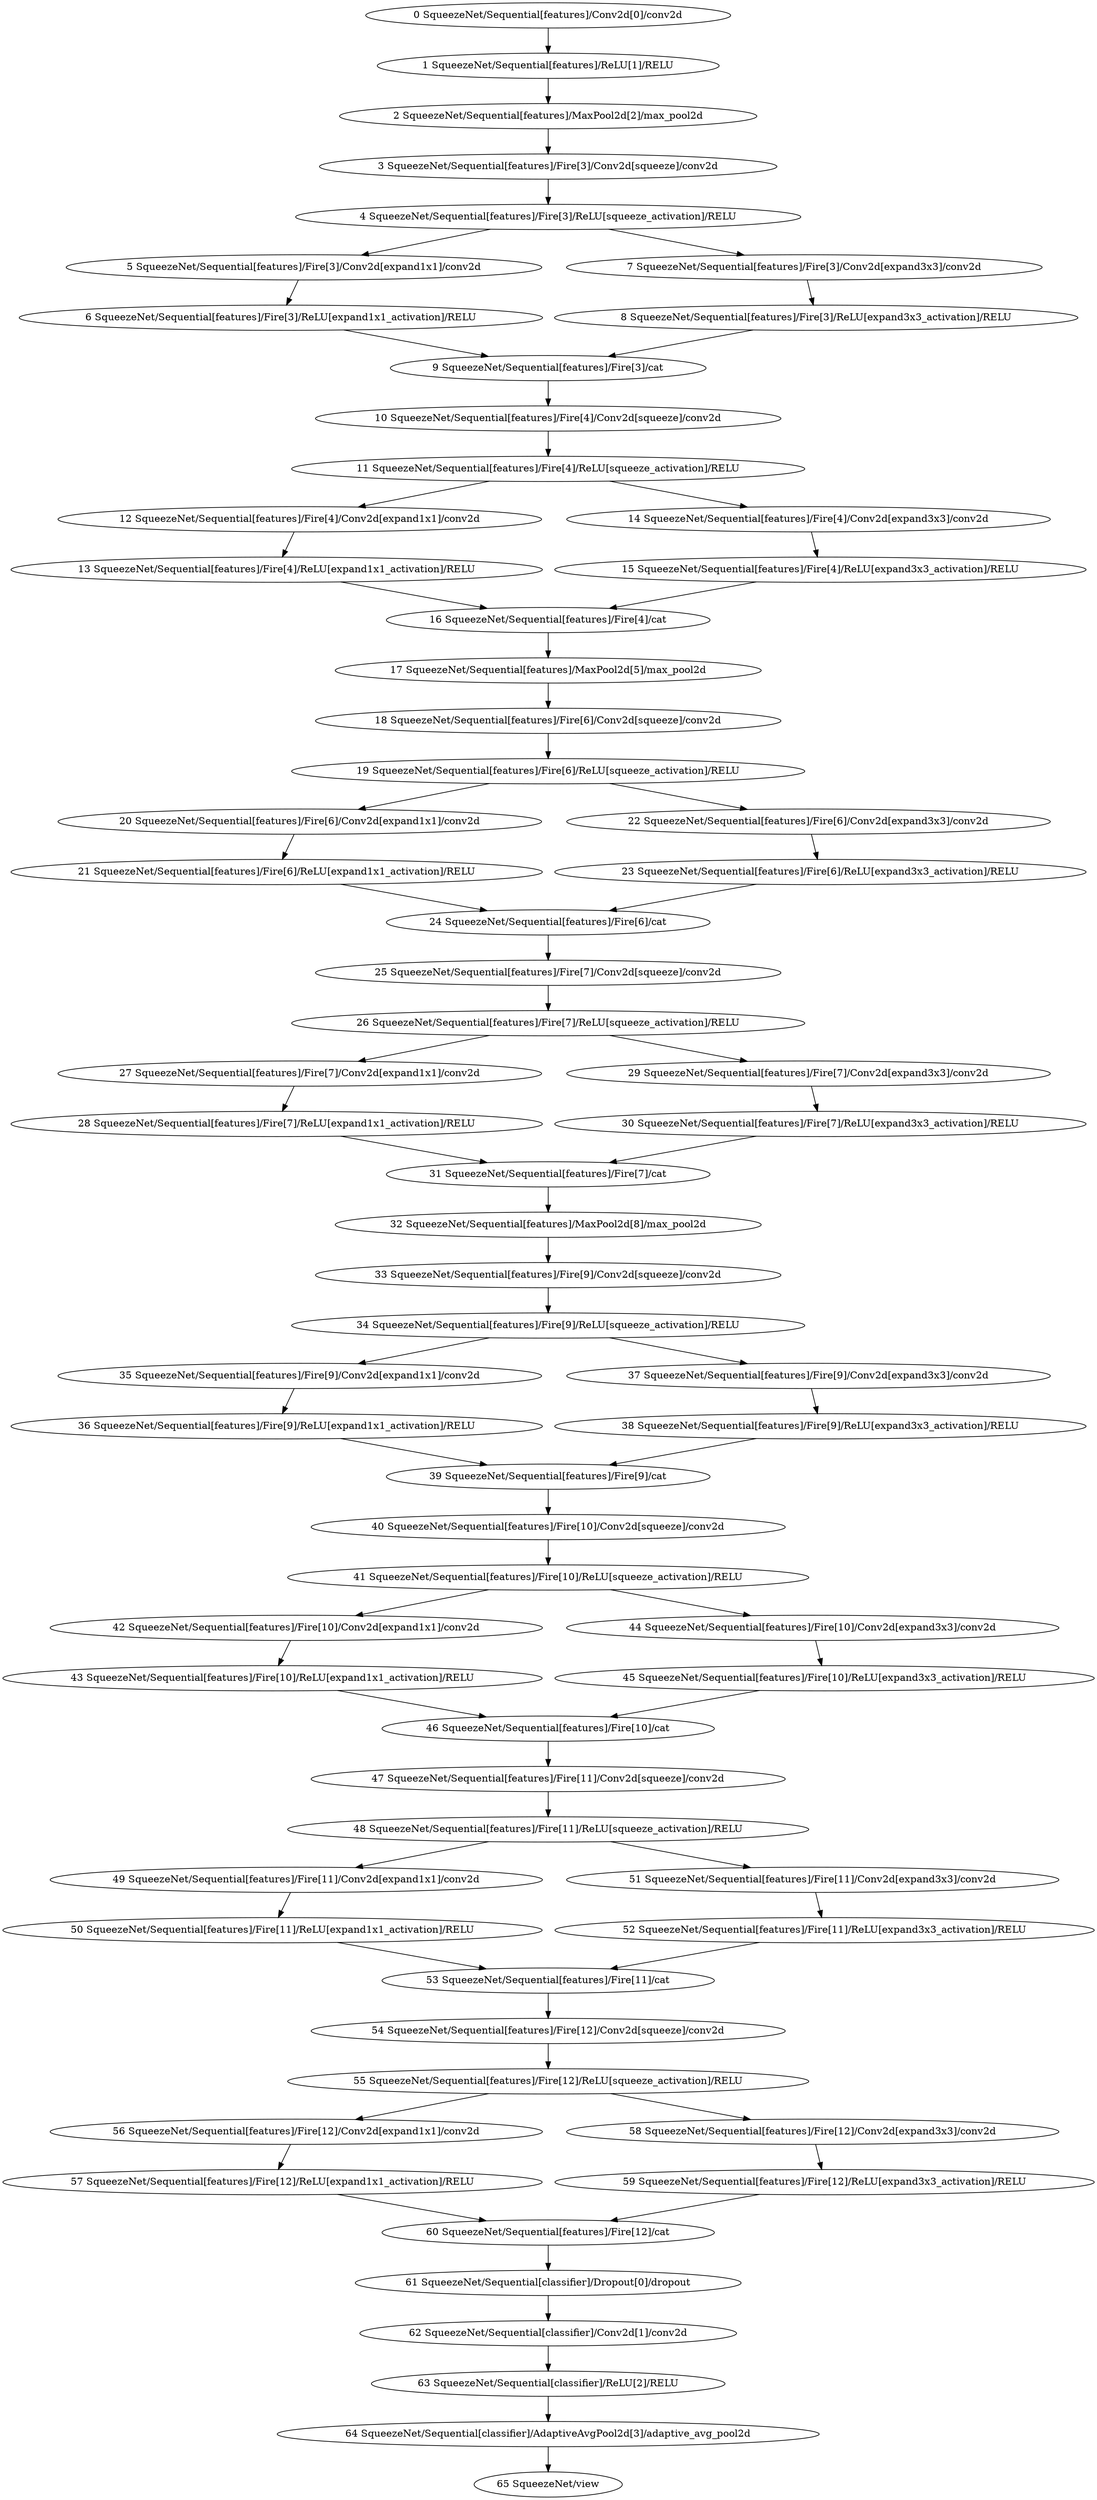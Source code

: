 strict digraph  {
"0 SqueezeNet/Sequential[features]/Conv2d[0]/conv2d" [id=0, scope="SqueezeNet/Sequential[features]/Conv2d[0]", type=conv2d];
"1 SqueezeNet/Sequential[features]/ReLU[1]/RELU" [id=1, scope="SqueezeNet/Sequential[features]/ReLU[1]", type=RELU];
"2 SqueezeNet/Sequential[features]/MaxPool2d[2]/max_pool2d" [id=2, scope="SqueezeNet/Sequential[features]/MaxPool2d[2]", type=max_pool2d];
"3 SqueezeNet/Sequential[features]/Fire[3]/Conv2d[squeeze]/conv2d" [id=3, scope="SqueezeNet/Sequential[features]/Fire[3]/Conv2d[squeeze]", type=conv2d];
"4 SqueezeNet/Sequential[features]/Fire[3]/ReLU[squeeze_activation]/RELU" [id=4, scope="SqueezeNet/Sequential[features]/Fire[3]/ReLU[squeeze_activation]", type=RELU];
"5 SqueezeNet/Sequential[features]/Fire[3]/Conv2d[expand1x1]/conv2d" [id=5, scope="SqueezeNet/Sequential[features]/Fire[3]/Conv2d[expand1x1]", type=conv2d];
"6 SqueezeNet/Sequential[features]/Fire[3]/ReLU[expand1x1_activation]/RELU" [id=6, scope="SqueezeNet/Sequential[features]/Fire[3]/ReLU[expand1x1_activation]", type=RELU];
"7 SqueezeNet/Sequential[features]/Fire[3]/Conv2d[expand3x3]/conv2d" [id=7, scope="SqueezeNet/Sequential[features]/Fire[3]/Conv2d[expand3x3]", type=conv2d];
"8 SqueezeNet/Sequential[features]/Fire[3]/ReLU[expand3x3_activation]/RELU" [id=8, scope="SqueezeNet/Sequential[features]/Fire[3]/ReLU[expand3x3_activation]", type=RELU];
"9 SqueezeNet/Sequential[features]/Fire[3]/cat" [id=9, scope="SqueezeNet/Sequential[features]/Fire[3]", type=cat];
"10 SqueezeNet/Sequential[features]/Fire[4]/Conv2d[squeeze]/conv2d" [id=10, scope="SqueezeNet/Sequential[features]/Fire[4]/Conv2d[squeeze]", type=conv2d];
"11 SqueezeNet/Sequential[features]/Fire[4]/ReLU[squeeze_activation]/RELU" [id=11, scope="SqueezeNet/Sequential[features]/Fire[4]/ReLU[squeeze_activation]", type=RELU];
"12 SqueezeNet/Sequential[features]/Fire[4]/Conv2d[expand1x1]/conv2d" [id=12, scope="SqueezeNet/Sequential[features]/Fire[4]/Conv2d[expand1x1]", type=conv2d];
"13 SqueezeNet/Sequential[features]/Fire[4]/ReLU[expand1x1_activation]/RELU" [id=13, scope="SqueezeNet/Sequential[features]/Fire[4]/ReLU[expand1x1_activation]", type=RELU];
"14 SqueezeNet/Sequential[features]/Fire[4]/Conv2d[expand3x3]/conv2d" [id=14, scope="SqueezeNet/Sequential[features]/Fire[4]/Conv2d[expand3x3]", type=conv2d];
"15 SqueezeNet/Sequential[features]/Fire[4]/ReLU[expand3x3_activation]/RELU" [id=15, scope="SqueezeNet/Sequential[features]/Fire[4]/ReLU[expand3x3_activation]", type=RELU];
"16 SqueezeNet/Sequential[features]/Fire[4]/cat" [id=16, scope="SqueezeNet/Sequential[features]/Fire[4]", type=cat];
"17 SqueezeNet/Sequential[features]/MaxPool2d[5]/max_pool2d" [id=17, scope="SqueezeNet/Sequential[features]/MaxPool2d[5]", type=max_pool2d];
"18 SqueezeNet/Sequential[features]/Fire[6]/Conv2d[squeeze]/conv2d" [id=18, scope="SqueezeNet/Sequential[features]/Fire[6]/Conv2d[squeeze]", type=conv2d];
"19 SqueezeNet/Sequential[features]/Fire[6]/ReLU[squeeze_activation]/RELU" [id=19, scope="SqueezeNet/Sequential[features]/Fire[6]/ReLU[squeeze_activation]", type=RELU];
"20 SqueezeNet/Sequential[features]/Fire[6]/Conv2d[expand1x1]/conv2d" [id=20, scope="SqueezeNet/Sequential[features]/Fire[6]/Conv2d[expand1x1]", type=conv2d];
"21 SqueezeNet/Sequential[features]/Fire[6]/ReLU[expand1x1_activation]/RELU" [id=21, scope="SqueezeNet/Sequential[features]/Fire[6]/ReLU[expand1x1_activation]", type=RELU];
"22 SqueezeNet/Sequential[features]/Fire[6]/Conv2d[expand3x3]/conv2d" [id=22, scope="SqueezeNet/Sequential[features]/Fire[6]/Conv2d[expand3x3]", type=conv2d];
"23 SqueezeNet/Sequential[features]/Fire[6]/ReLU[expand3x3_activation]/RELU" [id=23, scope="SqueezeNet/Sequential[features]/Fire[6]/ReLU[expand3x3_activation]", type=RELU];
"24 SqueezeNet/Sequential[features]/Fire[6]/cat" [id=24, scope="SqueezeNet/Sequential[features]/Fire[6]", type=cat];
"25 SqueezeNet/Sequential[features]/Fire[7]/Conv2d[squeeze]/conv2d" [id=25, scope="SqueezeNet/Sequential[features]/Fire[7]/Conv2d[squeeze]", type=conv2d];
"26 SqueezeNet/Sequential[features]/Fire[7]/ReLU[squeeze_activation]/RELU" [id=26, scope="SqueezeNet/Sequential[features]/Fire[7]/ReLU[squeeze_activation]", type=RELU];
"27 SqueezeNet/Sequential[features]/Fire[7]/Conv2d[expand1x1]/conv2d" [id=27, scope="SqueezeNet/Sequential[features]/Fire[7]/Conv2d[expand1x1]", type=conv2d];
"28 SqueezeNet/Sequential[features]/Fire[7]/ReLU[expand1x1_activation]/RELU" [id=28, scope="SqueezeNet/Sequential[features]/Fire[7]/ReLU[expand1x1_activation]", type=RELU];
"29 SqueezeNet/Sequential[features]/Fire[7]/Conv2d[expand3x3]/conv2d" [id=29, scope="SqueezeNet/Sequential[features]/Fire[7]/Conv2d[expand3x3]", type=conv2d];
"30 SqueezeNet/Sequential[features]/Fire[7]/ReLU[expand3x3_activation]/RELU" [id=30, scope="SqueezeNet/Sequential[features]/Fire[7]/ReLU[expand3x3_activation]", type=RELU];
"31 SqueezeNet/Sequential[features]/Fire[7]/cat" [id=31, scope="SqueezeNet/Sequential[features]/Fire[7]", type=cat];
"32 SqueezeNet/Sequential[features]/MaxPool2d[8]/max_pool2d" [id=32, scope="SqueezeNet/Sequential[features]/MaxPool2d[8]", type=max_pool2d];
"33 SqueezeNet/Sequential[features]/Fire[9]/Conv2d[squeeze]/conv2d" [id=33, scope="SqueezeNet/Sequential[features]/Fire[9]/Conv2d[squeeze]", type=conv2d];
"34 SqueezeNet/Sequential[features]/Fire[9]/ReLU[squeeze_activation]/RELU" [id=34, scope="SqueezeNet/Sequential[features]/Fire[9]/ReLU[squeeze_activation]", type=RELU];
"35 SqueezeNet/Sequential[features]/Fire[9]/Conv2d[expand1x1]/conv2d" [id=35, scope="SqueezeNet/Sequential[features]/Fire[9]/Conv2d[expand1x1]", type=conv2d];
"36 SqueezeNet/Sequential[features]/Fire[9]/ReLU[expand1x1_activation]/RELU" [id=36, scope="SqueezeNet/Sequential[features]/Fire[9]/ReLU[expand1x1_activation]", type=RELU];
"37 SqueezeNet/Sequential[features]/Fire[9]/Conv2d[expand3x3]/conv2d" [id=37, scope="SqueezeNet/Sequential[features]/Fire[9]/Conv2d[expand3x3]", type=conv2d];
"38 SqueezeNet/Sequential[features]/Fire[9]/ReLU[expand3x3_activation]/RELU" [id=38, scope="SqueezeNet/Sequential[features]/Fire[9]/ReLU[expand3x3_activation]", type=RELU];
"39 SqueezeNet/Sequential[features]/Fire[9]/cat" [id=39, scope="SqueezeNet/Sequential[features]/Fire[9]", type=cat];
"40 SqueezeNet/Sequential[features]/Fire[10]/Conv2d[squeeze]/conv2d" [id=40, scope="SqueezeNet/Sequential[features]/Fire[10]/Conv2d[squeeze]", type=conv2d];
"41 SqueezeNet/Sequential[features]/Fire[10]/ReLU[squeeze_activation]/RELU" [id=41, scope="SqueezeNet/Sequential[features]/Fire[10]/ReLU[squeeze_activation]", type=RELU];
"42 SqueezeNet/Sequential[features]/Fire[10]/Conv2d[expand1x1]/conv2d" [id=42, scope="SqueezeNet/Sequential[features]/Fire[10]/Conv2d[expand1x1]", type=conv2d];
"43 SqueezeNet/Sequential[features]/Fire[10]/ReLU[expand1x1_activation]/RELU" [id=43, scope="SqueezeNet/Sequential[features]/Fire[10]/ReLU[expand1x1_activation]", type=RELU];
"44 SqueezeNet/Sequential[features]/Fire[10]/Conv2d[expand3x3]/conv2d" [id=44, scope="SqueezeNet/Sequential[features]/Fire[10]/Conv2d[expand3x3]", type=conv2d];
"45 SqueezeNet/Sequential[features]/Fire[10]/ReLU[expand3x3_activation]/RELU" [id=45, scope="SqueezeNet/Sequential[features]/Fire[10]/ReLU[expand3x3_activation]", type=RELU];
"46 SqueezeNet/Sequential[features]/Fire[10]/cat" [id=46, scope="SqueezeNet/Sequential[features]/Fire[10]", type=cat];
"47 SqueezeNet/Sequential[features]/Fire[11]/Conv2d[squeeze]/conv2d" [id=47, scope="SqueezeNet/Sequential[features]/Fire[11]/Conv2d[squeeze]", type=conv2d];
"48 SqueezeNet/Sequential[features]/Fire[11]/ReLU[squeeze_activation]/RELU" [id=48, scope="SqueezeNet/Sequential[features]/Fire[11]/ReLU[squeeze_activation]", type=RELU];
"49 SqueezeNet/Sequential[features]/Fire[11]/Conv2d[expand1x1]/conv2d" [id=49, scope="SqueezeNet/Sequential[features]/Fire[11]/Conv2d[expand1x1]", type=conv2d];
"50 SqueezeNet/Sequential[features]/Fire[11]/ReLU[expand1x1_activation]/RELU" [id=50, scope="SqueezeNet/Sequential[features]/Fire[11]/ReLU[expand1x1_activation]", type=RELU];
"51 SqueezeNet/Sequential[features]/Fire[11]/Conv2d[expand3x3]/conv2d" [id=51, scope="SqueezeNet/Sequential[features]/Fire[11]/Conv2d[expand3x3]", type=conv2d];
"52 SqueezeNet/Sequential[features]/Fire[11]/ReLU[expand3x3_activation]/RELU" [id=52, scope="SqueezeNet/Sequential[features]/Fire[11]/ReLU[expand3x3_activation]", type=RELU];
"53 SqueezeNet/Sequential[features]/Fire[11]/cat" [id=53, scope="SqueezeNet/Sequential[features]/Fire[11]", type=cat];
"54 SqueezeNet/Sequential[features]/Fire[12]/Conv2d[squeeze]/conv2d" [id=54, scope="SqueezeNet/Sequential[features]/Fire[12]/Conv2d[squeeze]", type=conv2d];
"55 SqueezeNet/Sequential[features]/Fire[12]/ReLU[squeeze_activation]/RELU" [id=55, scope="SqueezeNet/Sequential[features]/Fire[12]/ReLU[squeeze_activation]", type=RELU];
"56 SqueezeNet/Sequential[features]/Fire[12]/Conv2d[expand1x1]/conv2d" [id=56, scope="SqueezeNet/Sequential[features]/Fire[12]/Conv2d[expand1x1]", type=conv2d];
"57 SqueezeNet/Sequential[features]/Fire[12]/ReLU[expand1x1_activation]/RELU" [id=57, scope="SqueezeNet/Sequential[features]/Fire[12]/ReLU[expand1x1_activation]", type=RELU];
"58 SqueezeNet/Sequential[features]/Fire[12]/Conv2d[expand3x3]/conv2d" [id=58, scope="SqueezeNet/Sequential[features]/Fire[12]/Conv2d[expand3x3]", type=conv2d];
"59 SqueezeNet/Sequential[features]/Fire[12]/ReLU[expand3x3_activation]/RELU" [id=59, scope="SqueezeNet/Sequential[features]/Fire[12]/ReLU[expand3x3_activation]", type=RELU];
"60 SqueezeNet/Sequential[features]/Fire[12]/cat" [id=60, scope="SqueezeNet/Sequential[features]/Fire[12]", type=cat];
"61 SqueezeNet/Sequential[classifier]/Dropout[0]/dropout" [id=61, scope="SqueezeNet/Sequential[classifier]/Dropout[0]", type=dropout];
"62 SqueezeNet/Sequential[classifier]/Conv2d[1]/conv2d" [id=62, scope="SqueezeNet/Sequential[classifier]/Conv2d[1]", type=conv2d];
"63 SqueezeNet/Sequential[classifier]/ReLU[2]/RELU" [id=63, scope="SqueezeNet/Sequential[classifier]/ReLU[2]", type=RELU];
"64 SqueezeNet/Sequential[classifier]/AdaptiveAvgPool2d[3]/adaptive_avg_pool2d" [id=64, scope="SqueezeNet/Sequential[classifier]/AdaptiveAvgPool2d[3]", type=adaptive_avg_pool2d];
"65 SqueezeNet/view" [id=65, scope=SqueezeNet, type=view];
"0 SqueezeNet/Sequential[features]/Conv2d[0]/conv2d" -> "1 SqueezeNet/Sequential[features]/ReLU[1]/RELU";
"1 SqueezeNet/Sequential[features]/ReLU[1]/RELU" -> "2 SqueezeNet/Sequential[features]/MaxPool2d[2]/max_pool2d";
"2 SqueezeNet/Sequential[features]/MaxPool2d[2]/max_pool2d" -> "3 SqueezeNet/Sequential[features]/Fire[3]/Conv2d[squeeze]/conv2d";
"3 SqueezeNet/Sequential[features]/Fire[3]/Conv2d[squeeze]/conv2d" -> "4 SqueezeNet/Sequential[features]/Fire[3]/ReLU[squeeze_activation]/RELU";
"4 SqueezeNet/Sequential[features]/Fire[3]/ReLU[squeeze_activation]/RELU" -> "5 SqueezeNet/Sequential[features]/Fire[3]/Conv2d[expand1x1]/conv2d";
"4 SqueezeNet/Sequential[features]/Fire[3]/ReLU[squeeze_activation]/RELU" -> "7 SqueezeNet/Sequential[features]/Fire[3]/Conv2d[expand3x3]/conv2d";
"5 SqueezeNet/Sequential[features]/Fire[3]/Conv2d[expand1x1]/conv2d" -> "6 SqueezeNet/Sequential[features]/Fire[3]/ReLU[expand1x1_activation]/RELU";
"6 SqueezeNet/Sequential[features]/Fire[3]/ReLU[expand1x1_activation]/RELU" -> "9 SqueezeNet/Sequential[features]/Fire[3]/cat";
"7 SqueezeNet/Sequential[features]/Fire[3]/Conv2d[expand3x3]/conv2d" -> "8 SqueezeNet/Sequential[features]/Fire[3]/ReLU[expand3x3_activation]/RELU";
"8 SqueezeNet/Sequential[features]/Fire[3]/ReLU[expand3x3_activation]/RELU" -> "9 SqueezeNet/Sequential[features]/Fire[3]/cat";
"9 SqueezeNet/Sequential[features]/Fire[3]/cat" -> "10 SqueezeNet/Sequential[features]/Fire[4]/Conv2d[squeeze]/conv2d";
"10 SqueezeNet/Sequential[features]/Fire[4]/Conv2d[squeeze]/conv2d" -> "11 SqueezeNet/Sequential[features]/Fire[4]/ReLU[squeeze_activation]/RELU";
"11 SqueezeNet/Sequential[features]/Fire[4]/ReLU[squeeze_activation]/RELU" -> "12 SqueezeNet/Sequential[features]/Fire[4]/Conv2d[expand1x1]/conv2d";
"11 SqueezeNet/Sequential[features]/Fire[4]/ReLU[squeeze_activation]/RELU" -> "14 SqueezeNet/Sequential[features]/Fire[4]/Conv2d[expand3x3]/conv2d";
"12 SqueezeNet/Sequential[features]/Fire[4]/Conv2d[expand1x1]/conv2d" -> "13 SqueezeNet/Sequential[features]/Fire[4]/ReLU[expand1x1_activation]/RELU";
"13 SqueezeNet/Sequential[features]/Fire[4]/ReLU[expand1x1_activation]/RELU" -> "16 SqueezeNet/Sequential[features]/Fire[4]/cat";
"14 SqueezeNet/Sequential[features]/Fire[4]/Conv2d[expand3x3]/conv2d" -> "15 SqueezeNet/Sequential[features]/Fire[4]/ReLU[expand3x3_activation]/RELU";
"15 SqueezeNet/Sequential[features]/Fire[4]/ReLU[expand3x3_activation]/RELU" -> "16 SqueezeNet/Sequential[features]/Fire[4]/cat";
"16 SqueezeNet/Sequential[features]/Fire[4]/cat" -> "17 SqueezeNet/Sequential[features]/MaxPool2d[5]/max_pool2d";
"17 SqueezeNet/Sequential[features]/MaxPool2d[5]/max_pool2d" -> "18 SqueezeNet/Sequential[features]/Fire[6]/Conv2d[squeeze]/conv2d";
"18 SqueezeNet/Sequential[features]/Fire[6]/Conv2d[squeeze]/conv2d" -> "19 SqueezeNet/Sequential[features]/Fire[6]/ReLU[squeeze_activation]/RELU";
"19 SqueezeNet/Sequential[features]/Fire[6]/ReLU[squeeze_activation]/RELU" -> "20 SqueezeNet/Sequential[features]/Fire[6]/Conv2d[expand1x1]/conv2d";
"19 SqueezeNet/Sequential[features]/Fire[6]/ReLU[squeeze_activation]/RELU" -> "22 SqueezeNet/Sequential[features]/Fire[6]/Conv2d[expand3x3]/conv2d";
"20 SqueezeNet/Sequential[features]/Fire[6]/Conv2d[expand1x1]/conv2d" -> "21 SqueezeNet/Sequential[features]/Fire[6]/ReLU[expand1x1_activation]/RELU";
"21 SqueezeNet/Sequential[features]/Fire[6]/ReLU[expand1x1_activation]/RELU" -> "24 SqueezeNet/Sequential[features]/Fire[6]/cat";
"22 SqueezeNet/Sequential[features]/Fire[6]/Conv2d[expand3x3]/conv2d" -> "23 SqueezeNet/Sequential[features]/Fire[6]/ReLU[expand3x3_activation]/RELU";
"23 SqueezeNet/Sequential[features]/Fire[6]/ReLU[expand3x3_activation]/RELU" -> "24 SqueezeNet/Sequential[features]/Fire[6]/cat";
"24 SqueezeNet/Sequential[features]/Fire[6]/cat" -> "25 SqueezeNet/Sequential[features]/Fire[7]/Conv2d[squeeze]/conv2d";
"25 SqueezeNet/Sequential[features]/Fire[7]/Conv2d[squeeze]/conv2d" -> "26 SqueezeNet/Sequential[features]/Fire[7]/ReLU[squeeze_activation]/RELU";
"26 SqueezeNet/Sequential[features]/Fire[7]/ReLU[squeeze_activation]/RELU" -> "27 SqueezeNet/Sequential[features]/Fire[7]/Conv2d[expand1x1]/conv2d";
"26 SqueezeNet/Sequential[features]/Fire[7]/ReLU[squeeze_activation]/RELU" -> "29 SqueezeNet/Sequential[features]/Fire[7]/Conv2d[expand3x3]/conv2d";
"27 SqueezeNet/Sequential[features]/Fire[7]/Conv2d[expand1x1]/conv2d" -> "28 SqueezeNet/Sequential[features]/Fire[7]/ReLU[expand1x1_activation]/RELU";
"28 SqueezeNet/Sequential[features]/Fire[7]/ReLU[expand1x1_activation]/RELU" -> "31 SqueezeNet/Sequential[features]/Fire[7]/cat";
"29 SqueezeNet/Sequential[features]/Fire[7]/Conv2d[expand3x3]/conv2d" -> "30 SqueezeNet/Sequential[features]/Fire[7]/ReLU[expand3x3_activation]/RELU";
"30 SqueezeNet/Sequential[features]/Fire[7]/ReLU[expand3x3_activation]/RELU" -> "31 SqueezeNet/Sequential[features]/Fire[7]/cat";
"31 SqueezeNet/Sequential[features]/Fire[7]/cat" -> "32 SqueezeNet/Sequential[features]/MaxPool2d[8]/max_pool2d";
"32 SqueezeNet/Sequential[features]/MaxPool2d[8]/max_pool2d" -> "33 SqueezeNet/Sequential[features]/Fire[9]/Conv2d[squeeze]/conv2d";
"33 SqueezeNet/Sequential[features]/Fire[9]/Conv2d[squeeze]/conv2d" -> "34 SqueezeNet/Sequential[features]/Fire[9]/ReLU[squeeze_activation]/RELU";
"34 SqueezeNet/Sequential[features]/Fire[9]/ReLU[squeeze_activation]/RELU" -> "35 SqueezeNet/Sequential[features]/Fire[9]/Conv2d[expand1x1]/conv2d";
"34 SqueezeNet/Sequential[features]/Fire[9]/ReLU[squeeze_activation]/RELU" -> "37 SqueezeNet/Sequential[features]/Fire[9]/Conv2d[expand3x3]/conv2d";
"35 SqueezeNet/Sequential[features]/Fire[9]/Conv2d[expand1x1]/conv2d" -> "36 SqueezeNet/Sequential[features]/Fire[9]/ReLU[expand1x1_activation]/RELU";
"36 SqueezeNet/Sequential[features]/Fire[9]/ReLU[expand1x1_activation]/RELU" -> "39 SqueezeNet/Sequential[features]/Fire[9]/cat";
"37 SqueezeNet/Sequential[features]/Fire[9]/Conv2d[expand3x3]/conv2d" -> "38 SqueezeNet/Sequential[features]/Fire[9]/ReLU[expand3x3_activation]/RELU";
"38 SqueezeNet/Sequential[features]/Fire[9]/ReLU[expand3x3_activation]/RELU" -> "39 SqueezeNet/Sequential[features]/Fire[9]/cat";
"39 SqueezeNet/Sequential[features]/Fire[9]/cat" -> "40 SqueezeNet/Sequential[features]/Fire[10]/Conv2d[squeeze]/conv2d";
"40 SqueezeNet/Sequential[features]/Fire[10]/Conv2d[squeeze]/conv2d" -> "41 SqueezeNet/Sequential[features]/Fire[10]/ReLU[squeeze_activation]/RELU";
"41 SqueezeNet/Sequential[features]/Fire[10]/ReLU[squeeze_activation]/RELU" -> "42 SqueezeNet/Sequential[features]/Fire[10]/Conv2d[expand1x1]/conv2d";
"41 SqueezeNet/Sequential[features]/Fire[10]/ReLU[squeeze_activation]/RELU" -> "44 SqueezeNet/Sequential[features]/Fire[10]/Conv2d[expand3x3]/conv2d";
"42 SqueezeNet/Sequential[features]/Fire[10]/Conv2d[expand1x1]/conv2d" -> "43 SqueezeNet/Sequential[features]/Fire[10]/ReLU[expand1x1_activation]/RELU";
"43 SqueezeNet/Sequential[features]/Fire[10]/ReLU[expand1x1_activation]/RELU" -> "46 SqueezeNet/Sequential[features]/Fire[10]/cat";
"44 SqueezeNet/Sequential[features]/Fire[10]/Conv2d[expand3x3]/conv2d" -> "45 SqueezeNet/Sequential[features]/Fire[10]/ReLU[expand3x3_activation]/RELU";
"45 SqueezeNet/Sequential[features]/Fire[10]/ReLU[expand3x3_activation]/RELU" -> "46 SqueezeNet/Sequential[features]/Fire[10]/cat";
"46 SqueezeNet/Sequential[features]/Fire[10]/cat" -> "47 SqueezeNet/Sequential[features]/Fire[11]/Conv2d[squeeze]/conv2d";
"47 SqueezeNet/Sequential[features]/Fire[11]/Conv2d[squeeze]/conv2d" -> "48 SqueezeNet/Sequential[features]/Fire[11]/ReLU[squeeze_activation]/RELU";
"48 SqueezeNet/Sequential[features]/Fire[11]/ReLU[squeeze_activation]/RELU" -> "49 SqueezeNet/Sequential[features]/Fire[11]/Conv2d[expand1x1]/conv2d";
"48 SqueezeNet/Sequential[features]/Fire[11]/ReLU[squeeze_activation]/RELU" -> "51 SqueezeNet/Sequential[features]/Fire[11]/Conv2d[expand3x3]/conv2d";
"49 SqueezeNet/Sequential[features]/Fire[11]/Conv2d[expand1x1]/conv2d" -> "50 SqueezeNet/Sequential[features]/Fire[11]/ReLU[expand1x1_activation]/RELU";
"50 SqueezeNet/Sequential[features]/Fire[11]/ReLU[expand1x1_activation]/RELU" -> "53 SqueezeNet/Sequential[features]/Fire[11]/cat";
"51 SqueezeNet/Sequential[features]/Fire[11]/Conv2d[expand3x3]/conv2d" -> "52 SqueezeNet/Sequential[features]/Fire[11]/ReLU[expand3x3_activation]/RELU";
"52 SqueezeNet/Sequential[features]/Fire[11]/ReLU[expand3x3_activation]/RELU" -> "53 SqueezeNet/Sequential[features]/Fire[11]/cat";
"53 SqueezeNet/Sequential[features]/Fire[11]/cat" -> "54 SqueezeNet/Sequential[features]/Fire[12]/Conv2d[squeeze]/conv2d";
"54 SqueezeNet/Sequential[features]/Fire[12]/Conv2d[squeeze]/conv2d" -> "55 SqueezeNet/Sequential[features]/Fire[12]/ReLU[squeeze_activation]/RELU";
"55 SqueezeNet/Sequential[features]/Fire[12]/ReLU[squeeze_activation]/RELU" -> "56 SqueezeNet/Sequential[features]/Fire[12]/Conv2d[expand1x1]/conv2d";
"55 SqueezeNet/Sequential[features]/Fire[12]/ReLU[squeeze_activation]/RELU" -> "58 SqueezeNet/Sequential[features]/Fire[12]/Conv2d[expand3x3]/conv2d";
"56 SqueezeNet/Sequential[features]/Fire[12]/Conv2d[expand1x1]/conv2d" -> "57 SqueezeNet/Sequential[features]/Fire[12]/ReLU[expand1x1_activation]/RELU";
"57 SqueezeNet/Sequential[features]/Fire[12]/ReLU[expand1x1_activation]/RELU" -> "60 SqueezeNet/Sequential[features]/Fire[12]/cat";
"58 SqueezeNet/Sequential[features]/Fire[12]/Conv2d[expand3x3]/conv2d" -> "59 SqueezeNet/Sequential[features]/Fire[12]/ReLU[expand3x3_activation]/RELU";
"59 SqueezeNet/Sequential[features]/Fire[12]/ReLU[expand3x3_activation]/RELU" -> "60 SqueezeNet/Sequential[features]/Fire[12]/cat";
"60 SqueezeNet/Sequential[features]/Fire[12]/cat" -> "61 SqueezeNet/Sequential[classifier]/Dropout[0]/dropout";
"61 SqueezeNet/Sequential[classifier]/Dropout[0]/dropout" -> "62 SqueezeNet/Sequential[classifier]/Conv2d[1]/conv2d";
"62 SqueezeNet/Sequential[classifier]/Conv2d[1]/conv2d" -> "63 SqueezeNet/Sequential[classifier]/ReLU[2]/RELU";
"63 SqueezeNet/Sequential[classifier]/ReLU[2]/RELU" -> "64 SqueezeNet/Sequential[classifier]/AdaptiveAvgPool2d[3]/adaptive_avg_pool2d";
"64 SqueezeNet/Sequential[classifier]/AdaptiveAvgPool2d[3]/adaptive_avg_pool2d" -> "65 SqueezeNet/view";
}
